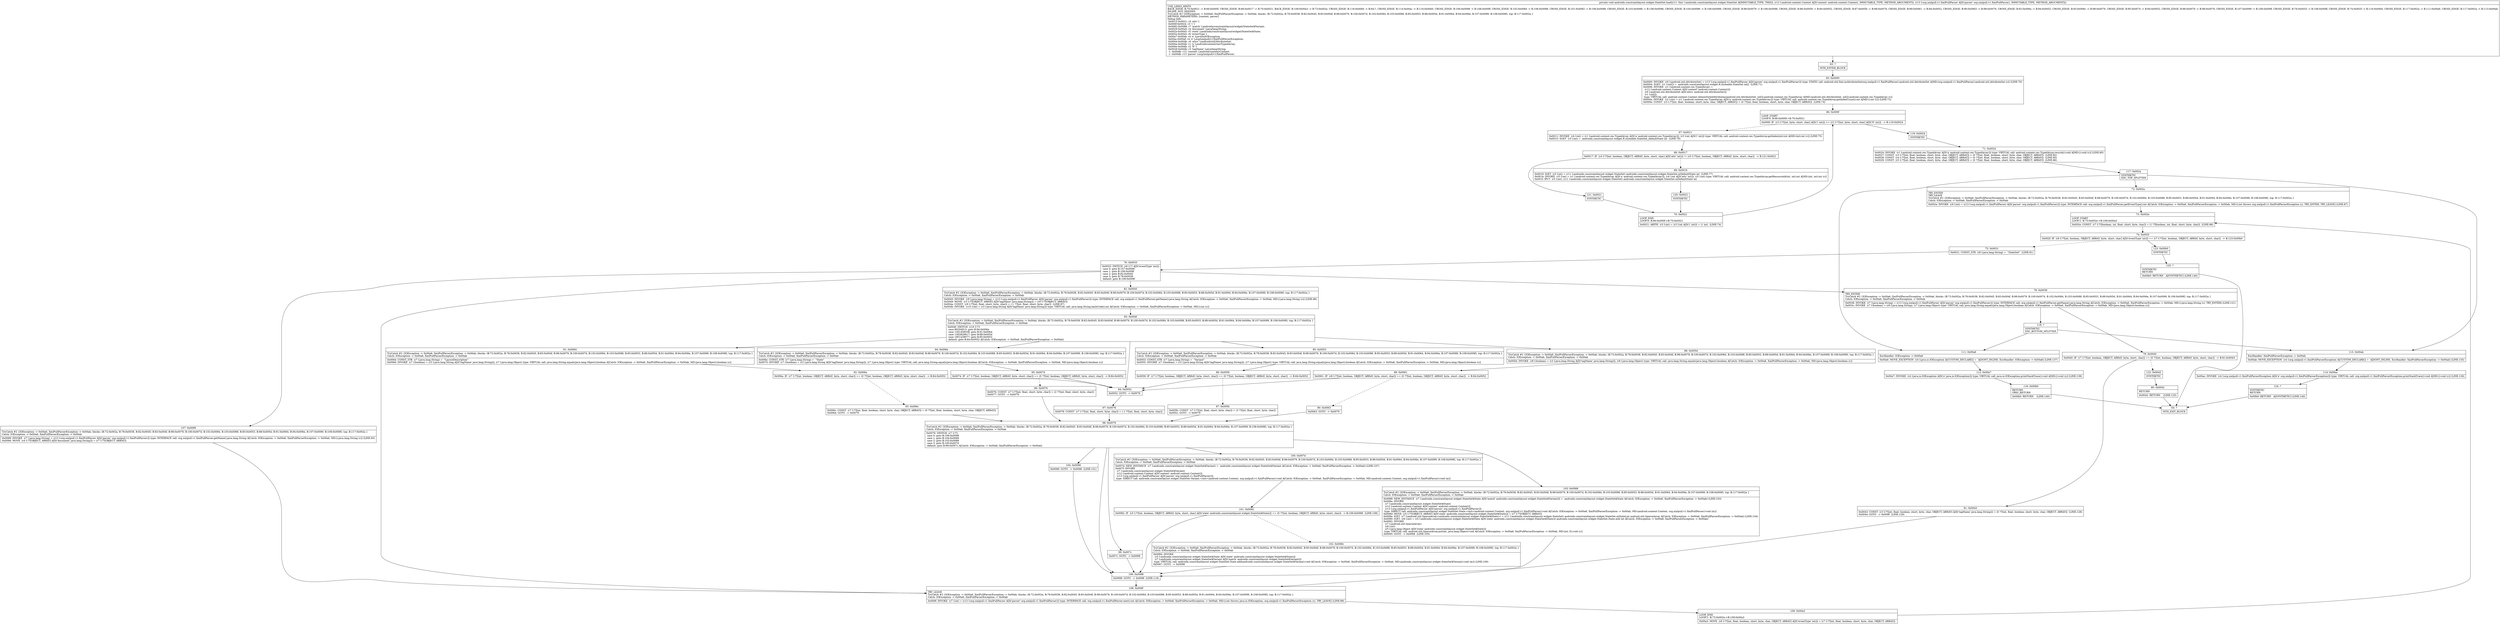 digraph "CFG forandroidx.constraintlayout.widget.StateSet.load(Landroid\/content\/Context;Lorg\/xmlpull\/v1\/XmlPullParser;)V" {
Node_63 [shape=record,label="{63\:\ ?|MTH_ENTER_BLOCK\l}"];
Node_65 [shape=record,label="{65\:\ 0x0000|0x0000: INVOKE  (r0 I:android.util.AttributeSet) = (r13 I:org.xmlpull.v1.XmlPullParser A[D('parser' org.xmlpull.v1.XmlPullParser)]) type: STATIC call: android.util.Xml.asAttributeSet(org.xmlpull.v1.XmlPullParser):android.util.AttributeSet A[MD:(org.xmlpull.v1.XmlPullParser):android.util.AttributeSet (c)] (LINE:70)\l0x0004: SGET  (r1 I:int[]) =  androidx.constraintlayout.widget.R.styleable.StateSet int[]  (LINE:71)\l0x0006: INVOKE  (r1 I:android.content.res.TypedArray) = \l  (r12 I:android.content.Context A[D('context' android.content.Context)])\l  (r0 I:android.util.AttributeSet A[D('attrs' android.util.AttributeSet)])\l  (r1 I:int[])\l type: VIRTUAL call: android.content.Context.obtainStyledAttributes(android.util.AttributeSet, int[]):android.content.res.TypedArray A[MD:(android.util.AttributeSet, int[]):android.content.res.TypedArray (c)]\l0x000a: INVOKE  (r2 I:int) = (r1 I:android.content.res.TypedArray A[D('a' android.content.res.TypedArray)]) type: VIRTUAL call: android.content.res.TypedArray.getIndexCount():int A[MD:():int (c)] (LINE:72)\l0x000e: CONST  (r3 I:??[int, float, boolean, short, byte, char, OBJECT, ARRAY]) = (0 ??[int, float, boolean, short, byte, char, OBJECT, ARRAY])  (LINE:74)\l}"];
Node_66 [shape=record,label="{66\:\ 0x000f|LOOP_START\lLOOP:0: B:66:0x000f\-\>B:70:0x0021\l|0x000f: IF  (r3 I:??[int, byte, short, char] A[D('i' int)]) \>= (r2 I:??[int, byte, short, char] A[D('N' int)])  \-\> B:119:0x0024 \l}"];
Node_67 [shape=record,label="{67\:\ 0x0011|0x0011: INVOKE  (r4 I:int) = (r1 I:android.content.res.TypedArray A[D('a' android.content.res.TypedArray)]), (r3 I:int A[D('i' int)]) type: VIRTUAL call: android.content.res.TypedArray.getIndex(int):int A[MD:(int):int (c)] (LINE:75)\l0x0015: SGET  (r5 I:int) =  androidx.constraintlayout.widget.R.styleable.StateSet_defaultState int  (LINE:76)\l}"];
Node_68 [shape=record,label="{68\:\ 0x0017|0x0017: IF  (r4 I:??[int, boolean, OBJECT, ARRAY, byte, short, char] A[D('attr' int)]) != (r5 I:??[int, boolean, OBJECT, ARRAY, byte, short, char])  \-\> B:121:0x0021 \l}"];
Node_69 [shape=record,label="{69\:\ 0x0019|0x0019: IGET  (r5 I:int) = (r11 I:androidx.constraintlayout.widget.StateSet) androidx.constraintlayout.widget.StateSet.mDefaultState int  (LINE:77)\l0x001b: INVOKE  (r5 I:int) = (r1 I:android.content.res.TypedArray A[D('a' android.content.res.TypedArray)]), (r4 I:int A[D('attr' int)]), (r5 I:int) type: VIRTUAL call: android.content.res.TypedArray.getResourceId(int, int):int A[MD:(int, int):int (c)]\l0x001f: IPUT  (r5 I:int), (r11 I:androidx.constraintlayout.widget.StateSet) androidx.constraintlayout.widget.StateSet.mDefaultState int \l}"];
Node_120 [shape=record,label="{120\:\ 0x0021|SYNTHETIC\l}"];
Node_70 [shape=record,label="{70\:\ 0x0021|LOOP_END\lLOOP:0: B:66:0x000f\-\>B:70:0x0021\l|0x0021: ARITH  (r3 I:int) = (r3 I:int A[D('i' int)]) + (1 int)  (LINE:74)\l}"];
Node_121 [shape=record,label="{121\:\ 0x0021|SYNTHETIC\l}"];
Node_119 [shape=record,label="{119\:\ 0x0024|SYNTHETIC\l}"];
Node_71 [shape=record,label="{71\:\ 0x0024|0x0024: INVOKE  (r1 I:android.content.res.TypedArray A[D('a' android.content.res.TypedArray)]) type: VIRTUAL call: android.content.res.TypedArray.recycle():void A[MD:():void (c)] (LINE:80)\l0x0027: CONST  (r3 I:??[int, float, boolean, short, byte, char, OBJECT, ARRAY]) = (0 ??[int, float, boolean, short, byte, char, OBJECT, ARRAY])  (LINE:82)\l0x0028: CONST  (r4 I:??[int, float, boolean, short, byte, char, OBJECT, ARRAY]) = (0 ??[int, float, boolean, short, byte, char, OBJECT, ARRAY])  (LINE:85)\l0x0029: CONST  (r5 I:??[int, float, boolean, short, byte, char, OBJECT, ARRAY]) = (0 ??[int, float, boolean, short, byte, char, OBJECT, ARRAY])  (LINE:86)\l}"];
Node_117 [shape=record,label="{117\:\ 0x002a|SYNTHETIC\lEXC_TOP_SPLITTER\l}"];
Node_72 [shape=record,label="{72\:\ 0x002a|TRY_ENTER\lTRY_LEAVE\lTryCatch #2 \{IOException \-\> 0x00a6, XmlPullParserException \-\> 0x00ab, blocks: (B:72:0x002a, B:78:0x0038, B:82:0x0045, B:83:0x004f, B:98:0x0079, B:100:0x007d, B:102:0x0084, B:103:0x0088, B:85:0x0053, B:88:0x005d, B:91:0x0064, B:94:0x006e, B:107:0x0099, B:108:0x009f), top: B:117:0x002a \}\lCatch: IOException \-\> 0x00a6, XmlPullParserException \-\> 0x00ab\l|0x002a: INVOKE  (r6 I:int) = (r13 I:org.xmlpull.v1.XmlPullParser A[D('parser' org.xmlpull.v1.XmlPullParser)]) type: INTERFACE call: org.xmlpull.v1.XmlPullParser.getEventType():int A[Catch: IOException \-\> 0x00a6, XmlPullParserException \-\> 0x00ab, MD:():int throws org.xmlpull.v1.XmlPullParserException (c), TRY_ENTER, TRY_LEAVE] (LINE:87)\l}"];
Node_73 [shape=record,label="{73\:\ 0x002e|LOOP_START\lLOOP:1: B:73:0x002e\-\>B:109:0x00a3\l|0x002e: CONST  (r7 I:??[boolean, int, float, short, byte, char]) = (1 ??[boolean, int, float, short, byte, char])  (LINE:88)\l}"];
Node_74 [shape=record,label="{74\:\ 0x002f|0x002f: IF  (r6 I:??[int, boolean, OBJECT, ARRAY, byte, short, char] A[D('eventType' int)]) == (r7 I:??[int, boolean, OBJECT, ARRAY, byte, short, char])  \-\> B:123:0x00b0 \l}"];
Node_75 [shape=record,label="{75\:\ 0x0031|0x0031: CONST_STR  (r8 I:java.lang.String) =  \"StateSet\"  (LINE:91)\l}"];
Node_76 [shape=record,label="{76\:\ 0x0033|0x0033: SWITCH  (r6 I:?? A[D('eventType' int)])\l case 0: goto B:107:0x0099\l case 1: goto B:108:0x009f\l case 2: goto B:82:0x0045\l case 3: goto B:78:0x0038\l default: goto B:108:0x009f \l}"];
Node_78 [shape=record,label="{78\:\ 0x0038|TRY_ENTER\lTryCatch #2 \{IOException \-\> 0x00a6, XmlPullParserException \-\> 0x00ab, blocks: (B:72:0x002a, B:78:0x0038, B:82:0x0045, B:83:0x004f, B:98:0x0079, B:100:0x007d, B:102:0x0084, B:103:0x0088, B:85:0x0053, B:88:0x005d, B:91:0x0064, B:94:0x006e, B:107:0x0099, B:108:0x009f), top: B:117:0x002a \}\lCatch: IOException \-\> 0x00a6, XmlPullParserException \-\> 0x00ab\l|0x0038: INVOKE  (r7 I:java.lang.String) = (r13 I:org.xmlpull.v1.XmlPullParser A[D('parser' org.xmlpull.v1.XmlPullParser)]) type: INTERFACE call: org.xmlpull.v1.XmlPullParser.getName():java.lang.String A[Catch: IOException \-\> 0x00a6, XmlPullParserException \-\> 0x00ab, MD:():java.lang.String (c), TRY_ENTER] (LINE:121)\l0x003c: INVOKE  (r7 I:boolean) = (r8 I:java.lang.String), (r7 I:java.lang.Object) type: VIRTUAL call: java.lang.String.equals(java.lang.Object):boolean A[Catch: IOException \-\> 0x00a6, XmlPullParserException \-\> 0x00ab, MD:(java.lang.Object):boolean (c)]\l}"];
Node_79 [shape=record,label="{79\:\ 0x0040|0x0040: IF  (r7 I:??[int, boolean, OBJECT, ARRAY, byte, short, char]) == (0 ??[int, boolean, OBJECT, ARRAY, byte, short, char])  \-\> B:81:0x0043 \l}"];
Node_81 [shape=record,label="{81\:\ 0x0043|0x0043: CONST  (r3 I:??[int, float, boolean, short, byte, char, OBJECT, ARRAY] A[D('tagName' java.lang.String)]) = (0 ??[int, float, boolean, short, byte, char, OBJECT, ARRAY])  (LINE:128)\l0x0044: GOTO  \-\> 0x009f  (LINE:129)\l}"];
Node_122 [shape=record,label="{122\:\ 0x0042|SYNTHETIC\l}"];
Node_80 [shape=record,label="{80\:\ 0x0042|RETURN\l|0x0042: RETURN    (LINE:125)\l}"];
Node_64 [shape=record,label="{64\:\ ?|MTH_EXIT_BLOCK\l}"];
Node_118 [shape=record,label="{118\:\ ?|SYNTHETIC\lEXC_BOTTOM_SPLITTER\l}"];
Node_82 [shape=record,label="{82\:\ 0x0045|TryCatch #2 \{IOException \-\> 0x00a6, XmlPullParserException \-\> 0x00ab, blocks: (B:72:0x002a, B:78:0x0038, B:82:0x0045, B:83:0x004f, B:98:0x0079, B:100:0x007d, B:102:0x0084, B:103:0x0088, B:85:0x0053, B:88:0x005d, B:91:0x0064, B:94:0x006e, B:107:0x0099, B:108:0x009f), top: B:117:0x002a \}\lCatch: IOException \-\> 0x00a6, XmlPullParserException \-\> 0x00ab\l|0x0045: INVOKE  (r9 I:java.lang.String) = (r13 I:org.xmlpull.v1.XmlPullParser A[D('parser' org.xmlpull.v1.XmlPullParser)]) type: INTERFACE call: org.xmlpull.v1.XmlPullParser.getName():java.lang.String A[Catch: IOException \-\> 0x00a6, XmlPullParserException \-\> 0x00ab, MD:():java.lang.String (c)] (LINE:96)\l0x0049: MOVE  (r3 I:??[OBJECT, ARRAY] A[D('tagName' java.lang.String)]) = (r9 I:??[OBJECT, ARRAY]) \l0x004a: CONST  (r9 I:??[int, float, short, byte, char]) = (\-1 ??[int, float, short, byte, char])  (LINE:97)\l0x004b: INVOKE  (r10 I:int) = (r3 I:java.lang.String A[D('tagName' java.lang.String)]) type: VIRTUAL call: java.lang.String.hashCode():int A[Catch: IOException \-\> 0x00a6, XmlPullParserException \-\> 0x00ab, MD:():int (c)]\l}"];
Node_83 [shape=record,label="{83\:\ 0x004f|TryCatch #2 \{IOException \-\> 0x00a6, XmlPullParserException \-\> 0x00ab, blocks: (B:72:0x002a, B:78:0x0038, B:82:0x0045, B:83:0x004f, B:98:0x0079, B:100:0x007d, B:102:0x0084, B:103:0x0088, B:85:0x0053, B:88:0x005d, B:91:0x0064, B:94:0x006e, B:107:0x0099, B:108:0x009f), top: B:117:0x002a \}\lCatch: IOException \-\> 0x00a6, XmlPullParserException \-\> 0x00ab\l|0x004f: SWITCH  (r10 I:??)\l case 80204913: goto B:94:0x006e\l case 1301459538: goto B:91:0x0064\l case 1382829617: goto B:88:0x005d\l case 1901439077: goto B:85:0x0053\l default: goto B:84:0x0052 A[Catch: IOException \-\> 0x00a6, XmlPullParserException \-\> 0x00ab]\l}"];
Node_84 [shape=record,label="{84\:\ 0x0052|0x0052: GOTO  \-\> 0x0078 \l}"];
Node_97 [shape=record,label="{97\:\ 0x0078|0x0078: CONST  (r7 I:??[int, float, short, byte, char]) = (\-1 ??[int, float, short, byte, char]) \l}"];
Node_98 [shape=record,label="{98\:\ 0x0079|TryCatch #2 \{IOException \-\> 0x00a6, XmlPullParserException \-\> 0x00ab, blocks: (B:72:0x002a, B:78:0x0038, B:82:0x0045, B:83:0x004f, B:98:0x0079, B:100:0x007d, B:102:0x0084, B:103:0x0088, B:85:0x0053, B:88:0x005d, B:91:0x0064, B:94:0x006e, B:107:0x0099, B:108:0x009f), top: B:117:0x002a \}\lCatch: IOException \-\> 0x00a6, XmlPullParserException \-\> 0x00ab\l|0x0079: SWITCH  (r7 I:??)\l case 0: goto B:106:0x0098\l case 1: goto B:104:0x0096\l case 2: goto B:103:0x0088\l case 3: goto B:100:0x007d\l default: goto B:99:0x007c A[Catch: IOException \-\> 0x00a6, XmlPullParserException \-\> 0x00ab]\l}"];
Node_99 [shape=record,label="{99\:\ 0x007c|0x007c: GOTO  \-\> 0x0098 \l}"];
Node_100 [shape=record,label="{100\:\ 0x007d|TryCatch #2 \{IOException \-\> 0x00a6, XmlPullParserException \-\> 0x00ab, blocks: (B:72:0x002a, B:78:0x0038, B:82:0x0045, B:83:0x004f, B:98:0x0079, B:100:0x007d, B:102:0x0084, B:103:0x0088, B:85:0x0053, B:88:0x005d, B:91:0x0064, B:94:0x006e, B:107:0x0099, B:108:0x009f), top: B:117:0x002a \}\lCatch: IOException \-\> 0x00a6, XmlPullParserException \-\> 0x00ab\l|0x007d: NEW_INSTANCE  (r7 I:androidx.constraintlayout.widget.StateSet$Variant) =  androidx.constraintlayout.widget.StateSet$Variant A[Catch: IOException \-\> 0x00a6, XmlPullParserException \-\> 0x00ab] (LINE:107)\l0x007f: INVOKE  \l  (r7 I:androidx.constraintlayout.widget.StateSet$Variant)\l  (r12 I:android.content.Context A[D('context' android.content.Context)])\l  (r13 I:org.xmlpull.v1.XmlPullParser A[D('parser' org.xmlpull.v1.XmlPullParser)])\l type: DIRECT call: androidx.constraintlayout.widget.StateSet.Variant.\<init\>(android.content.Context, org.xmlpull.v1.XmlPullParser):void A[Catch: IOException \-\> 0x00a6, XmlPullParserException \-\> 0x00ab, MD:(android.content.Context, org.xmlpull.v1.XmlPullParser):void (m)]\l}"];
Node_101 [shape=record,label="{101\:\ 0x0082|0x0082: IF  (r5 I:??[int, boolean, OBJECT, ARRAY, byte, short, char] A[D('state' androidx.constraintlayout.widget.StateSet$State)]) == (0 ??[int, boolean, OBJECT, ARRAY, byte, short, char])  \-\> B:106:0x0098  (LINE:108)\l}"];
Node_102 [shape=record,label="{102\:\ 0x0084|TryCatch #2 \{IOException \-\> 0x00a6, XmlPullParserException \-\> 0x00ab, blocks: (B:72:0x002a, B:78:0x0038, B:82:0x0045, B:83:0x004f, B:98:0x0079, B:100:0x007d, B:102:0x0084, B:103:0x0088, B:85:0x0053, B:88:0x005d, B:91:0x0064, B:94:0x006e, B:107:0x0099, B:108:0x009f), top: B:117:0x002a \}\lCatch: IOException \-\> 0x00a6, XmlPullParserException \-\> 0x00ab\l|0x0084: INVOKE  \l  (r5 I:androidx.constraintlayout.widget.StateSet$State A[D('state' androidx.constraintlayout.widget.StateSet$State)])\l  (r7 I:androidx.constraintlayout.widget.StateSet$Variant A[D('match' androidx.constraintlayout.widget.StateSet$Variant)])\l type: VIRTUAL call: androidx.constraintlayout.widget.StateSet.State.add(androidx.constraintlayout.widget.StateSet$Variant):void A[Catch: IOException \-\> 0x00a6, XmlPullParserException \-\> 0x00ab, MD:(androidx.constraintlayout.widget.StateSet$Variant):void (m)] (LINE:109)\l0x0087: GOTO  \-\> 0x0098 \l}"];
Node_103 [shape=record,label="{103\:\ 0x0088|TryCatch #2 \{IOException \-\> 0x00a6, XmlPullParserException \-\> 0x00ab, blocks: (B:72:0x002a, B:78:0x0038, B:82:0x0045, B:83:0x004f, B:98:0x0079, B:100:0x007d, B:102:0x0084, B:103:0x0088, B:85:0x0053, B:88:0x005d, B:91:0x0064, B:94:0x006e, B:107:0x0099, B:108:0x009f), top: B:117:0x002a \}\lCatch: IOException \-\> 0x00a6, XmlPullParserException \-\> 0x00ab\l|0x0088: NEW_INSTANCE  (r7 I:androidx.constraintlayout.widget.StateSet$State A[D('match' androidx.constraintlayout.widget.StateSet$Variant)]) =  androidx.constraintlayout.widget.StateSet$State A[Catch: IOException \-\> 0x00a6, XmlPullParserException \-\> 0x00ab] (LINE:103)\l0x008a: INVOKE  \l  (r7 I:androidx.constraintlayout.widget.StateSet$State)\l  (r12 I:android.content.Context A[D('context' android.content.Context)])\l  (r13 I:org.xmlpull.v1.XmlPullParser A[D('parser' org.xmlpull.v1.XmlPullParser)])\l type: DIRECT call: androidx.constraintlayout.widget.StateSet.State.\<init\>(android.content.Context, org.xmlpull.v1.XmlPullParser):void A[Catch: IOException \-\> 0x00a6, XmlPullParserException \-\> 0x00ab, MD:(android.content.Context, org.xmlpull.v1.XmlPullParser):void (m)]\l0x008d: MOVE  (r5 I:??[OBJECT, ARRAY] A[D('state' androidx.constraintlayout.widget.StateSet$State)]) = (r7 I:??[OBJECT, ARRAY]) \l0x008e: IGET  (r7 I:android.util.SparseArray\<androidx.constraintlayout.widget.StateSet$State\>) = (r11 I:androidx.constraintlayout.widget.StateSet) androidx.constraintlayout.widget.StateSet.mStateList android.util.SparseArray A[Catch: IOException \-\> 0x00a6, XmlPullParserException \-\> 0x00ab] (LINE:104)\l0x0090: IGET  (r8 I:int) = (r5 I:androidx.constraintlayout.widget.StateSet$State A[D('state' androidx.constraintlayout.widget.StateSet$State)]) androidx.constraintlayout.widget.StateSet.State.mId int A[Catch: IOException \-\> 0x00a6, XmlPullParserException \-\> 0x00ab]\l0x0092: INVOKE  \l  (r7 I:android.util.SparseArray)\l  (r8 I:int)\l  (r5 I:java.lang.Object A[D('state' androidx.constraintlayout.widget.StateSet$State)])\l type: VIRTUAL call: android.util.SparseArray.put(int, java.lang.Object):void A[Catch: IOException \-\> 0x00a6, XmlPullParserException \-\> 0x00ab, MD:(int, E):void (c)]\l0x0095: GOTO  \-\> 0x0098  (LINE:105)\l}"];
Node_104 [shape=record,label="{104\:\ 0x0096|0x0096: GOTO  \-\> 0x0098  (LINE:101)\l}"];
Node_106 [shape=record,label="{106\:\ 0x0098|0x0098: GOTO  \-\> 0x009f  (LINE:119)\l}"];
Node_85 [shape=record,label="{85\:\ 0x0053|TryCatch #2 \{IOException \-\> 0x00a6, XmlPullParserException \-\> 0x00ab, blocks: (B:72:0x002a, B:78:0x0038, B:82:0x0045, B:83:0x004f, B:98:0x0079, B:100:0x007d, B:102:0x0084, B:103:0x0088, B:85:0x0053, B:88:0x005d, B:91:0x0064, B:94:0x006e, B:107:0x0099, B:108:0x009f), top: B:117:0x002a \}\lCatch: IOException \-\> 0x00a6, XmlPullParserException \-\> 0x00ab\l|0x0053: CONST_STR  (r7 I:java.lang.String) =  \"Variant\" \l0x0055: INVOKE  (r7 I:boolean) = (r3 I:java.lang.String A[D('tagName' java.lang.String)]), (r7 I:java.lang.Object) type: VIRTUAL call: java.lang.String.equals(java.lang.Object):boolean A[Catch: IOException \-\> 0x00a6, XmlPullParserException \-\> 0x00ab, MD:(java.lang.Object):boolean (c)]\l}"];
Node_86 [shape=record,label="{86\:\ 0x0059|0x0059: IF  (r7 I:??[int, boolean, OBJECT, ARRAY, byte, short, char]) == (0 ??[int, boolean, OBJECT, ARRAY, byte, short, char])  \-\> B:84:0x0052 \l}"];
Node_87 [shape=record,label="{87\:\ 0x005b|0x005b: CONST  (r7 I:??[int, float, short, byte, char]) = (3 ??[int, float, short, byte, char]) \l0x005c: GOTO  \-\> 0x0079 \l}"];
Node_88 [shape=record,label="{88\:\ 0x005d|TryCatch #2 \{IOException \-\> 0x00a6, XmlPullParserException \-\> 0x00ab, blocks: (B:72:0x002a, B:78:0x0038, B:82:0x0045, B:83:0x004f, B:98:0x0079, B:100:0x007d, B:102:0x0084, B:103:0x0088, B:85:0x0053, B:88:0x005d, B:91:0x0064, B:94:0x006e, B:107:0x0099, B:108:0x009f), top: B:117:0x002a \}\lCatch: IOException \-\> 0x00a6, XmlPullParserException \-\> 0x00ab\l|0x005d: INVOKE  (r8 I:boolean) = (r3 I:java.lang.String A[D('tagName' java.lang.String)]), (r8 I:java.lang.Object) type: VIRTUAL call: java.lang.String.equals(java.lang.Object):boolean A[Catch: IOException \-\> 0x00a6, XmlPullParserException \-\> 0x00ab, MD:(java.lang.Object):boolean (c)]\l}"];
Node_89 [shape=record,label="{89\:\ 0x0061|0x0061: IF  (r8 I:??[int, boolean, OBJECT, ARRAY, byte, short, char]) == (0 ??[int, boolean, OBJECT, ARRAY, byte, short, char])  \-\> B:84:0x0052 \l}"];
Node_90 [shape=record,label="{90\:\ 0x0063|0x0063: GOTO  \-\> 0x0079 \l}"];
Node_91 [shape=record,label="{91\:\ 0x0064|TryCatch #2 \{IOException \-\> 0x00a6, XmlPullParserException \-\> 0x00ab, blocks: (B:72:0x002a, B:78:0x0038, B:82:0x0045, B:83:0x004f, B:98:0x0079, B:100:0x007d, B:102:0x0084, B:103:0x0088, B:85:0x0053, B:88:0x005d, B:91:0x0064, B:94:0x006e, B:107:0x0099, B:108:0x009f), top: B:117:0x002a \}\lCatch: IOException \-\> 0x00a6, XmlPullParserException \-\> 0x00ab\l|0x0064: CONST_STR  (r7 I:java.lang.String) =  \"LayoutDescription\" \l0x0066: INVOKE  (r7 I:boolean) = (r3 I:java.lang.String A[D('tagName' java.lang.String)]), (r7 I:java.lang.Object) type: VIRTUAL call: java.lang.String.equals(java.lang.Object):boolean A[Catch: IOException \-\> 0x00a6, XmlPullParserException \-\> 0x00ab, MD:(java.lang.Object):boolean (c)]\l}"];
Node_92 [shape=record,label="{92\:\ 0x006a|0x006a: IF  (r7 I:??[int, boolean, OBJECT, ARRAY, byte, short, char]) == (0 ??[int, boolean, OBJECT, ARRAY, byte, short, char])  \-\> B:84:0x0052 \l}"];
Node_93 [shape=record,label="{93\:\ 0x006c|0x006c: CONST  (r7 I:??[int, float, boolean, short, byte, char, OBJECT, ARRAY]) = (0 ??[int, float, boolean, short, byte, char, OBJECT, ARRAY]) \l0x006d: GOTO  \-\> 0x0079 \l}"];
Node_94 [shape=record,label="{94\:\ 0x006e|TryCatch #2 \{IOException \-\> 0x00a6, XmlPullParserException \-\> 0x00ab, blocks: (B:72:0x002a, B:78:0x0038, B:82:0x0045, B:83:0x004f, B:98:0x0079, B:100:0x007d, B:102:0x0084, B:103:0x0088, B:85:0x0053, B:88:0x005d, B:91:0x0064, B:94:0x006e, B:107:0x0099, B:108:0x009f), top: B:117:0x002a \}\lCatch: IOException \-\> 0x00a6, XmlPullParserException \-\> 0x00ab\l|0x006e: CONST_STR  (r7 I:java.lang.String) =  \"State\" \l0x0070: INVOKE  (r7 I:boolean) = (r3 I:java.lang.String A[D('tagName' java.lang.String)]), (r7 I:java.lang.Object) type: VIRTUAL call: java.lang.String.equals(java.lang.Object):boolean A[Catch: IOException \-\> 0x00a6, XmlPullParserException \-\> 0x00ab, MD:(java.lang.Object):boolean (c)]\l}"];
Node_95 [shape=record,label="{95\:\ 0x0074|0x0074: IF  (r7 I:??[int, boolean, OBJECT, ARRAY, byte, short, char]) == (0 ??[int, boolean, OBJECT, ARRAY, byte, short, char])  \-\> B:84:0x0052 \l}"];
Node_96 [shape=record,label="{96\:\ 0x0076|0x0076: CONST  (r7 I:??[int, float, short, byte, char]) = (2 ??[int, float, short, byte, char]) \l0x0077: GOTO  \-\> 0x0079 \l}"];
Node_107 [shape=record,label="{107\:\ 0x0099|TryCatch #2 \{IOException \-\> 0x00a6, XmlPullParserException \-\> 0x00ab, blocks: (B:72:0x002a, B:78:0x0038, B:82:0x0045, B:83:0x004f, B:98:0x0079, B:100:0x007d, B:102:0x0084, B:103:0x0088, B:85:0x0053, B:88:0x005d, B:91:0x0064, B:94:0x006e, B:107:0x0099, B:108:0x009f), top: B:117:0x002a \}\lCatch: IOException \-\> 0x00a6, XmlPullParserException \-\> 0x00ab\l|0x0099: INVOKE  (r7 I:java.lang.String) = (r13 I:org.xmlpull.v1.XmlPullParser A[D('parser' org.xmlpull.v1.XmlPullParser)]) type: INTERFACE call: org.xmlpull.v1.XmlPullParser.getName():java.lang.String A[Catch: IOException \-\> 0x00a6, XmlPullParserException \-\> 0x00ab, MD:():java.lang.String (c)] (LINE:93)\l0x009d: MOVE  (r4 I:??[OBJECT, ARRAY] A[D('document' java.lang.String)]) = (r7 I:??[OBJECT, ARRAY]) \l}"];
Node_108 [shape=record,label="{108\:\ 0x009f|TRY_LEAVE\lTryCatch #2 \{IOException \-\> 0x00a6, XmlPullParserException \-\> 0x00ab, blocks: (B:72:0x002a, B:78:0x0038, B:82:0x0045, B:83:0x004f, B:98:0x0079, B:100:0x007d, B:102:0x0084, B:103:0x0088, B:85:0x0053, B:88:0x005d, B:91:0x0064, B:94:0x006e, B:107:0x0099, B:108:0x009f), top: B:117:0x002a \}\lCatch: IOException \-\> 0x00a6, XmlPullParserException \-\> 0x00ab\l|0x009f: INVOKE  (r7 I:int) = (r13 I:org.xmlpull.v1.XmlPullParser A[D('parser' org.xmlpull.v1.XmlPullParser)]) type: INTERFACE call: org.xmlpull.v1.XmlPullParser.next():int A[Catch: IOException \-\> 0x00a6, XmlPullParserException \-\> 0x00ab, MD:():int throws java.io.IOException, org.xmlpull.v1.XmlPullParserException (c), TRY_LEAVE] (LINE:89)\l}"];
Node_109 [shape=record,label="{109\:\ 0x00a3|LOOP_END\lLOOP:1: B:73:0x002e\-\>B:109:0x00a3\l|0x00a3: MOVE  (r6 I:??[int, float, boolean, short, byte, char, OBJECT, ARRAY] A[D('eventType' int)]) = (r7 I:??[int, float, boolean, short, byte, char, OBJECT, ARRAY]) \l}"];
Node_123 [shape=record,label="{123\:\ 0x00b0|SYNTHETIC\l}"];
Node_125 [shape=record,label="{125\:\ ?|SYNTHETIC\lRETURN\l|0x00b0: RETURN   A[SYNTHETIC] (LINE:140)\l}"];
Node_111 [shape=record,label="{111\:\ 0x00a6|ExcHandler: IOException \-\> 0x00a6\l|0x00a6: MOVE_EXCEPTION  (r4 I:java.io.IOException A[CUSTOM_DECLARE]) =  A[DONT_INLINE, ExcHandler: IOException \-\> 0x00a6] (LINE:137)\l}"];
Node_112 [shape=record,label="{112\:\ 0x00a7|0x00a7: INVOKE  (r4 I:java.io.IOException A[D('e' java.io.IOException)]) type: VIRTUAL call: java.io.IOException.printStackTrace():void A[MD:():void (s)] (LINE:138)\l}"];
Node_116 [shape=record,label="{116\:\ 0x00b0|RETURN\lORIG_RETURN\l|0x00b0: RETURN    (LINE:140)\l}"];
Node_113 [shape=record,label="{113\:\ 0x00ab|ExcHandler: XmlPullParserException \-\> 0x00ab\l|0x00ab: MOVE_EXCEPTION  (r4 I:org.xmlpull.v1.XmlPullParserException A[CUSTOM_DECLARE]) =  A[DONT_INLINE, ExcHandler: XmlPullParserException \-\> 0x00ab] (LINE:135)\l}"];
Node_114 [shape=record,label="{114\:\ 0x00ac|0x00ac: INVOKE  (r4 I:org.xmlpull.v1.XmlPullParserException A[D('e' org.xmlpull.v1.XmlPullParserException)]) type: VIRTUAL call: org.xmlpull.v1.XmlPullParserException.printStackTrace():void A[MD:():void (c)] (LINE:136)\l}"];
Node_124 [shape=record,label="{124\:\ ?|SYNTHETIC\lRETURN\l|0x00b0: RETURN   A[SYNTHETIC] (LINE:140)\l}"];
MethodNode[shape=record,label="{private void androidx.constraintlayout.widget.StateSet.load((r11 'this' I:androidx.constraintlayout.widget.StateSet A[IMMUTABLE_TYPE, THIS]), (r12 I:android.content.Context A[D('context' android.content.Context), IMMUTABLE_TYPE, METHOD_ARGUMENT]), (r13 I:org.xmlpull.v1.XmlPullParser A[D('parser' org.xmlpull.v1.XmlPullParser), IMMUTABLE_TYPE, METHOD_ARGUMENT]))  | USE_LINES_HINTS\lBACK_EDGE: B:70:0x0021 \-\> B:66:0x000f, CROSS_EDGE: B:68:0x0017 \-\> B:70:0x0021, BACK_EDGE: B:109:0x00a3 \-\> B:73:0x002e, CROSS_EDGE: B:116:0x00b0 \-\> B:64:?, CROSS_EDGE: B:114:0x00ac \-\> B:116:0x00b0, CROSS_EDGE: B:106:0x0098 \-\> B:108:0x009f, CROSS_EDGE: B:102:0x0084 \-\> B:106:0x0098, CROSS_EDGE: B:101:0x0082 \-\> B:106:0x0098, CROSS_EDGE: B:103:0x0088 \-\> B:106:0x0098, CROSS_EDGE: B:104:0x0096 \-\> B:106:0x0098, CROSS_EDGE: B:98:0x0079 \-\> B:106:0x0098, CROSS_EDGE: B:86:0x0059 \-\> B:84:0x0052, CROSS_EDGE: B:87:0x005b \-\> B:98:0x0079, CROSS_EDGE: B:89:0x0061 \-\> B:84:0x0052, CROSS_EDGE: B:90:0x0063 \-\> B:98:0x0079, CROSS_EDGE: B:92:0x006a \-\> B:84:0x0052, CROSS_EDGE: B:93:0x006c \-\> B:98:0x0079, CROSS_EDGE: B:95:0x0074 \-\> B:84:0x0052, CROSS_EDGE: B:96:0x0076 \-\> B:98:0x0079, CROSS_EDGE: B:107:0x0099 \-\> B:108:0x009f, CROSS_EDGE: B:76:0x0033 \-\> B:108:0x009f, CROSS_EDGE: B:74:0x002f \-\> B:116:0x00b0, CROSS_EDGE: B:117:0x002a \-\> B:111:0x00a6, CROSS_EDGE: B:117:0x002a \-\> B:113:0x00ab\lINLINE_NOT_NEEDED\lTryCatch #2 \{IOException \-\> 0x00a6, XmlPullParserException \-\> 0x00ab, blocks: (B:72:0x002a, B:78:0x0038, B:82:0x0045, B:83:0x004f, B:98:0x0079, B:100:0x007d, B:102:0x0084, B:103:0x0088, B:85:0x0053, B:88:0x005d, B:91:0x0064, B:94:0x006e, B:107:0x0099, B:108:0x009f), top: B:117:0x002a \}\lMETHOD_PARAMETERS: [context, parser]\lDebug Info:\l  0x0015\-0x0021: r4 'attr' I\l  0x000f\-0x0024: r3 'i' I\l  0x0082\-0x0088: r7 'match' Landroidx\/constraintlayout\/widget\/StateSet$Variant;\l  0x0029\-0x00a5: r4 'document' Ljava\/lang\/String;\l  0x002a\-0x00a5: r5 'state' Landroidx\/constraintlayout\/widget\/StateSet$State;\l  0x002e\-0x00a5: r6 'eventType' I\l  0x00a7\-0x00ab: r4 'e' Ljava\/io\/IOException;\l  0x00ac\-0x00af: r4 'e' Lorg\/xmlpull\/v1\/XmlPullParserException;\l  0x0004\-0x00db: r0 'attrs' Landroid\/util\/AttributeSet;\l  0x000a\-0x00db: r1 'a' Landroid\/content\/res\/TypedArray;\l  0x000e\-0x00db: r2 'N' I\l  0x0028\-0x00db: r3 'tagName' Ljava\/lang\/String;\l  \-1 \-0x00db: r12 'context' Landroid\/content\/Context;\l  \-1 \-0x00db: r13 'parser' Lorg\/xmlpull\/v1\/XmlPullParser;\l}"];
MethodNode -> Node_63;Node_63 -> Node_65;
Node_65 -> Node_66;
Node_66 -> Node_67[style=dashed];
Node_66 -> Node_119;
Node_67 -> Node_68;
Node_68 -> Node_69[style=dashed];
Node_68 -> Node_121;
Node_69 -> Node_120;
Node_120 -> Node_70;
Node_70 -> Node_66;
Node_121 -> Node_70;
Node_119 -> Node_71;
Node_71 -> Node_117;
Node_117 -> Node_72;
Node_117 -> Node_111;
Node_117 -> Node_113;
Node_72 -> Node_73;
Node_73 -> Node_74;
Node_74 -> Node_75[style=dashed];
Node_74 -> Node_123;
Node_75 -> Node_76;
Node_76 -> Node_78;
Node_76 -> Node_82;
Node_76 -> Node_107;
Node_76 -> Node_108;
Node_78 -> Node_79;
Node_78 -> Node_118;
Node_79 -> Node_81;
Node_79 -> Node_122[style=dashed];
Node_81 -> Node_108;
Node_122 -> Node_80;
Node_80 -> Node_64;
Node_118 -> Node_111;
Node_118 -> Node_113;
Node_82 -> Node_83;
Node_83 -> Node_84;
Node_83 -> Node_85;
Node_83 -> Node_88;
Node_83 -> Node_91;
Node_83 -> Node_94;
Node_84 -> Node_97;
Node_97 -> Node_98;
Node_98 -> Node_99;
Node_98 -> Node_100;
Node_98 -> Node_103;
Node_98 -> Node_104;
Node_98 -> Node_106;
Node_99 -> Node_106;
Node_100 -> Node_101;
Node_101 -> Node_102[style=dashed];
Node_101 -> Node_106;
Node_102 -> Node_106;
Node_103 -> Node_106;
Node_104 -> Node_106;
Node_106 -> Node_108;
Node_85 -> Node_86;
Node_86 -> Node_84;
Node_86 -> Node_87[style=dashed];
Node_87 -> Node_98;
Node_88 -> Node_89;
Node_89 -> Node_84;
Node_89 -> Node_90[style=dashed];
Node_90 -> Node_98;
Node_91 -> Node_92;
Node_92 -> Node_84;
Node_92 -> Node_93[style=dashed];
Node_93 -> Node_98;
Node_94 -> Node_95;
Node_95 -> Node_84;
Node_95 -> Node_96[style=dashed];
Node_96 -> Node_98;
Node_107 -> Node_108;
Node_108 -> Node_109;
Node_109 -> Node_73;
Node_123 -> Node_125;
Node_125 -> Node_64;
Node_111 -> Node_112;
Node_112 -> Node_116;
Node_116 -> Node_64;
Node_113 -> Node_114;
Node_114 -> Node_124;
Node_124 -> Node_64;
}

